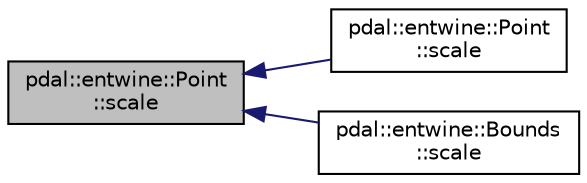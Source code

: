digraph "pdal::entwine::Point::scale"
{
  edge [fontname="Helvetica",fontsize="10",labelfontname="Helvetica",labelfontsize="10"];
  node [fontname="Helvetica",fontsize="10",shape=record];
  rankdir="LR";
  Node1 [label="pdal::entwine::Point\l::scale",height=0.2,width=0.4,color="black", fillcolor="grey75", style="filled", fontcolor="black"];
  Node1 -> Node2 [dir="back",color="midnightblue",fontsize="10",style="solid",fontname="Helvetica"];
  Node2 [label="pdal::entwine::Point\l::scale",height=0.2,width=0.4,color="black", fillcolor="white", style="filled",URL="$classpdal_1_1entwine_1_1Point.html#a60c0cf15a49101ebaaa285d1581c74db"];
  Node1 -> Node3 [dir="back",color="midnightblue",fontsize="10",style="solid",fontname="Helvetica"];
  Node3 [label="pdal::entwine::Bounds\l::scale",height=0.2,width=0.4,color="black", fillcolor="white", style="filled",URL="$classpdal_1_1entwine_1_1Bounds.html#ab6cbc2cd21e9093a0249542a90774177"];
}
